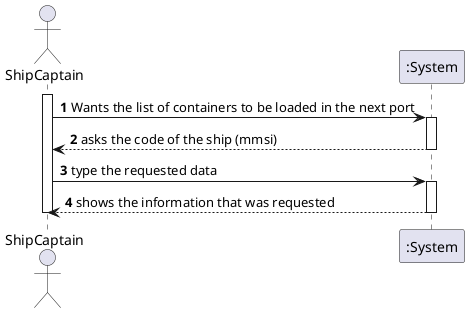 @startuml
'https://plantuml.com/sequence-diagram

autonumber


actor "ShipCaptain" as SC
participant ":System" as S
activate SC

SC -> S: Wants the list of containers to be loaded in the next port

activate S
S --> SC: asks the code of the ship (mmsi)
deactivate S

SC -> S: type the requested data

activate S
S --> SC: shows the information that was requested
deactivate S

deactivate S
deactivate SC

@enduml